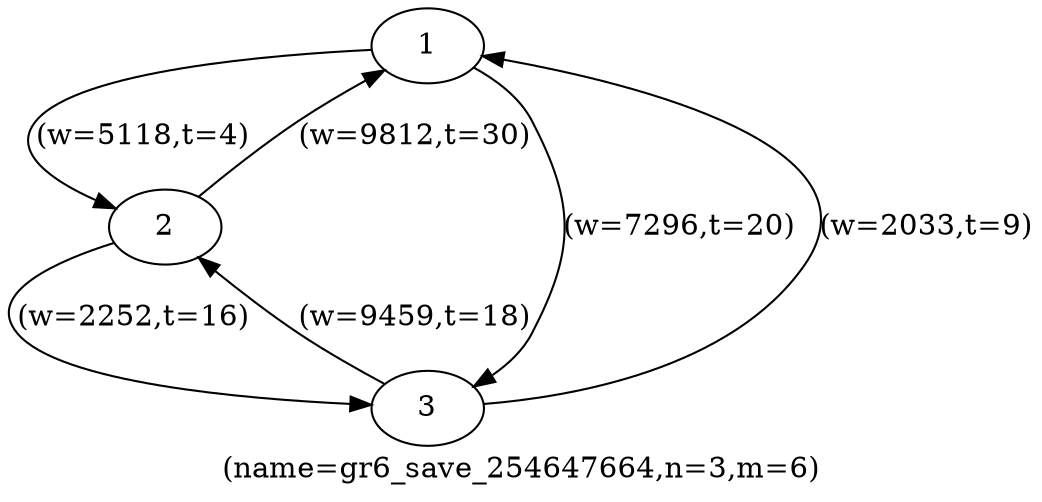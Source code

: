 digraph gr6_save_254647664 {
label="(name=gr6_save_254647664,n=3,m=6)";
	1 -> 2 [label="(w=5118,t=4)"];
	2 -> 1 [label="(w=9812,t=30)"];
	2 -> 3 [label="(w=2252,t=16)"];
	3 -> 2 [label="(w=9459,t=18)"];
	1 -> 3 [label="(w=7296,t=20)"];
	3 -> 1 [label="(w=2033,t=9)"];
1 [label="1"];
3 [label="3"];
2 [label="2"];
}
